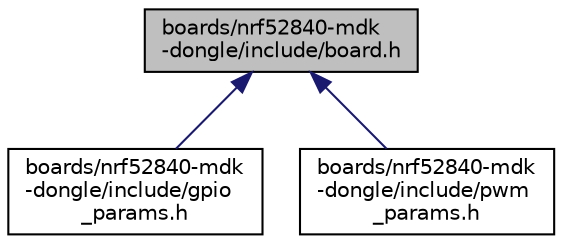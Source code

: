 digraph "boards/nrf52840-mdk-dongle/include/board.h"
{
 // LATEX_PDF_SIZE
  edge [fontname="Helvetica",fontsize="10",labelfontname="Helvetica",labelfontsize="10"];
  node [fontname="Helvetica",fontsize="10",shape=record];
  Node1 [label="boards/nrf52840-mdk\l-dongle/include/board.h",height=0.2,width=0.4,color="black", fillcolor="grey75", style="filled", fontcolor="black",tooltip="Board specific configuration for the nRF52840 MDK USB Dongle."];
  Node1 -> Node2 [dir="back",color="midnightblue",fontsize="10",style="solid",fontname="Helvetica"];
  Node2 [label="boards/nrf52840-mdk\l-dongle/include/gpio\l_params.h",height=0.2,width=0.4,color="black", fillcolor="white", style="filled",URL="$nrf52840-mdk-dongle_2include_2gpio__params_8h.html",tooltip="Configuration of SAUL mapped GPIO pins."];
  Node1 -> Node3 [dir="back",color="midnightblue",fontsize="10",style="solid",fontname="Helvetica"];
  Node3 [label="boards/nrf52840-mdk\l-dongle/include/pwm\l_params.h",height=0.2,width=0.4,color="black", fillcolor="white", style="filled",URL="$nrf52840-mdk-dongle_2include_2pwm__params_8h.html",tooltip="Configuration of SAUL mapped PWM channels."];
}
